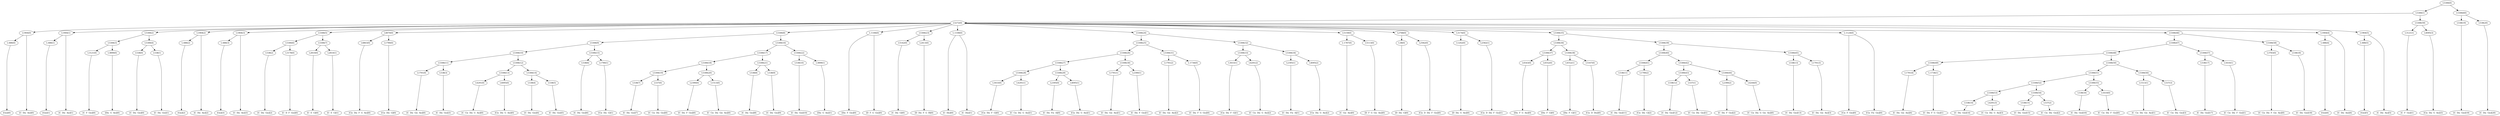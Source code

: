 digraph sample{
"L-686(0)"->"[Gis](0)"
"L1904(0)"->"[C  Dis  Ais](0)"
"L1904(0)"->"L-686(0)"
"L-686(1)"->"[Gis](1)"
"L1904(1)"->"[C  Dis  Ais](1)"
"L1904(1)"->"L-686(1)"
"L3121(0)"->"[C  F  Gis](0)"
"L3899(0)"->"[Dis  G  Ais](0)"
"L5306(3)"->"L3121(0)"
"L5306(3)"->"L3899(0)"
"L538(0)"->"[C  Dis  Gis](0)"
"L538(1)"->"[C  Dis  Gis](1)"
"L5306(4)"->"L538(0)"
"L5306(4)"->"L538(1)"
"L5306(2)"->"L5306(3)"
"L5306(2)"->"L5306(4)"
"L-686(2)"->"[Gis](2)"
"L1904(2)"->"[C  Dis  Ais](2)"
"L1904(2)"->"L-686(2)"
"L-686(3)"->"[Gis](3)"
"L1904(3)"->"[C  Dis  Ais](3)"
"L1904(3)"->"L-686(3)"
"L538(2)"->"[C  Dis  Gis](2)"
"L3178(0)"->"[C  D  F  Gis](0)"
"L5306(6)"->"L538(2)"
"L5306(6)"->"L3178(0)"
"L2810(0)"->"[C  E  G](0)"
"L2810(1)"->"[C  E  G](1)"
"L5306(7)"->"L2810(0)"
"L5306(7)"->"L2810(1)"
"L5306(5)"->"L5306(6)"
"L5306(5)"->"L5306(7)"
"L4863(0)"->"[Cis  Dis  F  G  Ais](0)"
"L1790(0)"->"[Cis  Dis  G](0)"
"L4870(0)"->"L4863(0)"
"L4870(0)"->"L1790(0)"
"L1791(0)"->"[C  Dis  Gis  Ais](0)"
"L538(3)"->"[C  Dis  Gis](3)"
"L5306(11)"->"L1791(0)"
"L5306(11)"->"L538(3)"
"L4291(0)"->"[C  Cis  Dis  G  Ais](0)"
"L4095(0)"->"[Cis  Dis  G  Ais](0)"
"L5306(13)"->"L4291(0)"
"L5306(13)"->"L4095(0)"
"L538(4)"->"[C  Dis  Gis](4)"
"L538(5)"->"[C  Dis  Gis](5)"
"L5306(14)"->"L538(4)"
"L5306(14)"->"L538(5)"
"L5306(12)"->"L5306(13)"
"L5306(12)"->"L5306(14)"
"L5306(10)"->"L5306(11)"
"L5306(10)"->"L5306(12)"
"L538(6)"->"[C  Dis  Gis](6)"
"L1790(1)"->"[Cis  Dis  G](1)"
"L5306(15)"->"L538(6)"
"L5306(15)"->"L1790(1)"
"L5306(9)"->"L5306(10)"
"L5306(9)"->"L5306(15)"
"L538(7)"->"[C  Dis  Gis](7)"
"L537(0)"->"[C  Cis  Dis  Gis](0)"
"L5306(19)"->"L538(7)"
"L5306(19)"->"L537(0)"
"L2390(0)"->"[C  Dis  F  Gis](0)"
"L1513(0)"->"[C  Cis  Dis  Gis  Ais](0)"
"L5306(20)"->"L2390(0)"
"L5306(20)"->"L1513(0)"
"L5306(18)"->"L5306(19)"
"L5306(18)"->"L5306(20)"
"L538(8)"->"[C  Dis  Gis](8)"
"L538(9)"->"[C  Dis  Gis](9)"
"L5306(21)"->"L538(8)"
"L5306(21)"->"L538(9)"
"L5306(17)"->"L5306(18)"
"L5306(17)"->"L5306(21)"
"L538(10)"->"[C  Dis  Gis](10)"
"L3899(1)"->"[Dis  G  Ais](1)"
"L5306(22)"->"L538(10)"
"L5306(22)"->"L3899(1)"
"L5306(16)"->"L5306(17)"
"L5306(16)"->"L5306(22)"
"L5306(8)"->"L5306(9)"
"L5306(8)"->"L5306(16)"
"L-1106(0)"->"[Dis  F  Gis](0)"
"L-1106(0)"->"[D  F  G  Gis](0)"
"L5142(0)"->"[C  Dis  G](0)"
"L2413(0)"->"[D  Dis  F  G  B](0)"
"L5306(23)"->"L5142(0)"
"L5306(23)"->"L2413(0)"
"L-1108(0)"->"[C  Dis](0)"
"L-1108(0)"->"[C  Dis](1)"
"L3033(0)"->"[Cis  Dis  F  G](0)"
"L4291(1)"->"[C  Cis  Dis  G  Ais](1)"
"L5306(28)"->"L3033(0)"
"L5306(28)"->"L4291(1)"
"L2395(0)"->"[C  Dis  Fis  A](0)"
"L4095(1)"->"[Cis  Dis  G  Ais](1)"
"L5306(29)"->"L2395(0)"
"L5306(29)"->"L4095(1)"
"L5306(27)"->"L5306(28)"
"L5306(27)"->"L5306(29)"
"L1791(1)"->"[C  Dis  Gis  Ais](1)"
"L2390(1)"->"[C  Dis  F  Gis](1)"
"L5306(30)"->"L1791(1)"
"L5306(30)"->"L2390(1)"
"L5306(26)"->"L5306(27)"
"L5306(26)"->"L5306(30)"
"L1791(2)"->"[C  Dis  Gis  Ais](2)"
"L-1736(0)"->"[C  Dis  F  G  Gis](0)"
"L5306(31)"->"L1791(2)"
"L5306(31)"->"L-1736(0)"
"L5306(25)"->"L5306(26)"
"L5306(25)"->"L5306(31)"
"L3033(1)"->"[Cis  Dis  F  G](1)"
"L4291(2)"->"[C  Cis  Dis  G  Ais](2)"
"L5306(33)"->"L3033(1)"
"L5306(33)"->"L4291(2)"
"L2395(1)"->"[C  Dis  Fis  A](1)"
"L4095(2)"->"[Cis  Dis  G  Ais](2)"
"L5306(34)"->"L2395(1)"
"L5306(34)"->"L4095(2)"
"L5306(32)"->"L5306(33)"
"L5306(32)"->"L5306(34)"
"L5306(24)"->"L5306(25)"
"L5306(24)"->"L5306(32)"
"L-1787(0)"->"[C  Gis  Ais](0)"
"L5113(0)"->"[D  F  G  Gis  Ais](0)"
"L5159(0)"->"L-1787(0)"
"L5159(0)"->"L5113(0)"
"L38(0)"->"[D  Dis  G](0)"
"L2582(0)"->"[Cis  D  Dis  F  Gis](0)"
"L2768(0)"->"L38(0)"
"L2768(0)"->"L2582(0)"
"L1202(0)"->"[D  Dis  G  Ais](0)"
"L2582(1)"->"[Cis  D  Dis  F  Gis](1)"
"L3174(0)"->"L1202(0)"
"L3174(0)"->"L2582(1)"
"L4543(0)"->"[Dis  F  G  Ais](0)"
"L4552(0)"->"[Dis  F  G](0)"
"L5306(37)"->"L4543(0)"
"L5306(37)"->"L4552(0)"
"L4552(1)"->"[Dis  F  G](1)"
"L5167(0)"->"[Cis  D  Dis](0)"
"L5306(38)"->"L4552(1)"
"L5306(38)"->"L5167(0)"
"L5306(36)"->"L5306(37)"
"L5306(36)"->"L5306(38)"
"L538(11)"->"[C  Dis  Gis](11)"
"L1790(2)"->"[Cis  Dis  G](2)"
"L5306(41)"->"L538(11)"
"L5306(41)"->"L1790(2)"
"L538(12)"->"[C  Dis  Gis](12)"
"L537(1)"->"[C  Cis  Dis  Gis](1)"
"L5306(43)"->"L538(12)"
"L5306(43)"->"L537(1)"
"L2390(2)"->"[C  Dis  F  Gis](2)"
"L4244(0)"->"[C  Cis  Dis  G  Gis  Ais](0)"
"L5306(44)"->"L2390(2)"
"L5306(44)"->"L4244(0)"
"L5306(42)"->"L5306(43)"
"L5306(42)"->"L5306(44)"
"L5306(40)"->"L5306(41)"
"L5306(40)"->"L5306(42)"
"L538(13)"->"[C  Dis  Gis](13)"
"L1791(3)"->"[C  Dis  Gis  Ais](3)"
"L5306(45)"->"L538(13)"
"L5306(45)"->"L1791(3)"
"L5306(39)"->"L5306(40)"
"L5306(39)"->"L5306(45)"
"L5306(35)"->"L5306(36)"
"L5306(35)"->"L5306(39)"
"L-1124(0)"->"[Cis  F  Gis](0)"
"L-1124(0)"->"[Cis  Fis  Gis](0)"
"L1791(4)"->"[C  Dis  Gis  Ais](4)"
"L-1736(1)"->"[C  Dis  F  G  Gis](1)"
"L5306(49)"->"L1791(4)"
"L5306(49)"->"L-1736(1)"
"L538(14)"->"[C  Dis  Gis](14)"
"L4291(3)"->"[C  Cis  Dis  G  Ais](3)"
"L5306(53)"->"L538(14)"
"L5306(53)"->"L4291(3)"
"L538(15)"->"[C  Dis  Gis](15)"
"L537(2)"->"[C  Cis  Dis  Gis](2)"
"L5306(54)"->"L538(15)"
"L5306(54)"->"L537(2)"
"L5306(52)"->"L5306(53)"
"L5306(52)"->"L5306(54)"
"L538(16)"->"[C  Dis  Gis](16)"
"L1610(0)"->"[C  Cis  Dis  F  Gis](0)"
"L5306(55)"->"L538(16)"
"L5306(55)"->"L1610(0)"
"L5306(51)"->"L5306(52)"
"L5306(51)"->"L5306(55)"
"L1513(1)"->"[C  Cis  Dis  Gis  Ais](1)"
"L537(3)"->"[C  Cis  Dis  Gis](3)"
"L5306(56)"->"L1513(1)"
"L5306(56)"->"L537(3)"
"L5306(50)"->"L5306(51)"
"L5306(50)"->"L5306(56)"
"L5306(48)"->"L5306(49)"
"L5306(48)"->"L5306(50)"
"L538(17)"->"[C  Dis  Gis](17)"
"L1610(1)"->"[C  Cis  Dis  F  Gis](1)"
"L5306(57)"->"L538(17)"
"L5306(57)"->"L1610(1)"
"L5306(47)"->"L5306(48)"
"L5306(47)"->"L5306(57)"
"L3783(0)"->"[C  Cis  Dis  F  Gis  Ais](0)"
"L538(18)"->"[C  Dis  Gis](18)"
"L5306(58)"->"L3783(0)"
"L5306(58)"->"L538(18)"
"L5306(46)"->"L5306(47)"
"L5306(46)"->"L5306(58)"
"L-686(4)"->"[Gis](4)"
"L1904(4)"->"[C  Dis  Ais](4)"
"L1904(4)"->"L-686(4)"
"L-686(5)"->"[Gis](5)"
"L1904(5)"->"[C  Dis  Ais](5)"
"L1904(5)"->"L-686(5)"
"L5272(0)"->"L1904(0)"
"L5272(0)"->"L1904(1)"
"L5272(0)"->"L5306(2)"
"L5272(0)"->"L1904(2)"
"L5272(0)"->"L1904(3)"
"L5272(0)"->"L5306(5)"
"L5272(0)"->"L4870(0)"
"L5272(0)"->"L5306(8)"
"L5272(0)"->"L-1106(0)"
"L5272(0)"->"L5306(23)"
"L5272(0)"->"L-1108(0)"
"L5272(0)"->"L5306(24)"
"L5272(0)"->"L5159(0)"
"L5272(0)"->"L2768(0)"
"L5272(0)"->"L3174(0)"
"L5272(0)"->"L5306(35)"
"L5272(0)"->"L-1124(0)"
"L5272(0)"->"L5306(46)"
"L5272(0)"->"L1904(4)"
"L5272(0)"->"L1904(5)"
"L3121(1)"->"[C  F  Gis](1)"
"L4095(3)"->"[Cis  Dis  G  Ais](3)"
"L5306(59)"->"L3121(1)"
"L5306(59)"->"L4095(3)"
"L5306(1)"->"L5272(0)"
"L5306(1)"->"L5306(59)"
"L538(19)"->"[C  Dis  Gis](19)"
"L538(20)"->"[C  Dis  Gis](20)"
"L5306(60)"->"L538(19)"
"L5306(60)"->"L538(20)"
"L5306(0)"->"L5306(1)"
"L5306(0)"->"L5306(60)"
{rank = min; "L5306(0)"}
{rank = same; "L5306(1)"; "L5306(60)";}
{rank = same; "L5272(0)"; "L5306(59)"; "L538(19)"; "L538(20)";}
{rank = same; "L1904(0)"; "L1904(1)"; "L5306(2)"; "L1904(2)"; "L1904(3)"; "L5306(5)"; "L4870(0)"; "L5306(8)"; "L-1106(0)"; "L5306(23)"; "L-1108(0)"; "L5306(24)"; "L5159(0)"; "L2768(0)"; "L3174(0)"; "L5306(35)"; "L-1124(0)"; "L5306(46)"; "L1904(4)"; "L1904(5)"; "L3121(1)"; "L4095(3)";}
{rank = same; "L-686(0)"; "L-686(1)"; "L5306(3)"; "L5306(4)"; "L-686(2)"; "L-686(3)"; "L5306(6)"; "L5306(7)"; "L4863(0)"; "L1790(0)"; "L5306(9)"; "L5306(16)"; "L5142(0)"; "L2413(0)"; "L5306(25)"; "L5306(32)"; "L-1787(0)"; "L5113(0)"; "L38(0)"; "L2582(0)"; "L1202(0)"; "L2582(1)"; "L5306(36)"; "L5306(39)"; "L5306(47)"; "L5306(58)"; "L-686(4)"; "L-686(5)";}
{rank = same; "L3121(0)"; "L3899(0)"; "L538(0)"; "L538(1)"; "L538(2)"; "L3178(0)"; "L2810(0)"; "L2810(1)"; "L5306(10)"; "L5306(15)"; "L5306(17)"; "L5306(22)"; "L5306(26)"; "L5306(31)"; "L5306(33)"; "L5306(34)"; "L5306(37)"; "L5306(38)"; "L5306(40)"; "L5306(45)"; "L5306(48)"; "L5306(57)"; "L3783(0)"; "L538(18)";}
{rank = same; "L5306(11)"; "L5306(12)"; "L538(6)"; "L1790(1)"; "L5306(18)"; "L5306(21)"; "L538(10)"; "L3899(1)"; "L5306(27)"; "L5306(30)"; "L1791(2)"; "L-1736(0)"; "L3033(1)"; "L4291(2)"; "L2395(1)"; "L4095(2)"; "L4543(0)"; "L4552(0)"; "L4552(1)"; "L5167(0)"; "L5306(41)"; "L5306(42)"; "L538(13)"; "L1791(3)"; "L5306(49)"; "L5306(50)"; "L538(17)"; "L1610(1)";}
{rank = same; "L1791(0)"; "L538(3)"; "L5306(13)"; "L5306(14)"; "L5306(19)"; "L5306(20)"; "L538(8)"; "L538(9)"; "L5306(28)"; "L5306(29)"; "L1791(1)"; "L2390(1)"; "L538(11)"; "L1790(2)"; "L5306(43)"; "L5306(44)"; "L1791(4)"; "L-1736(1)"; "L5306(51)"; "L5306(56)";}
{rank = same; "L4291(0)"; "L4095(0)"; "L538(4)"; "L538(5)"; "L538(7)"; "L537(0)"; "L2390(0)"; "L1513(0)"; "L3033(0)"; "L4291(1)"; "L2395(0)"; "L4095(1)"; "L538(12)"; "L537(1)"; "L2390(2)"; "L4244(0)"; "L5306(52)"; "L5306(55)"; "L1513(1)"; "L537(3)";}
{rank = same; "L5306(53)"; "L5306(54)"; "L538(16)"; "L1610(0)";}
{rank = same; "L538(14)"; "L4291(3)"; "L538(15)"; "L537(2)";}
{rank = max; "[C  Cis  Dis  F  Gis  Ais](0)"; "[C  Cis  Dis  F  Gis](0)"; "[C  Cis  Dis  F  Gis](1)"; "[C  Cis  Dis  G  Ais](0)"; "[C  Cis  Dis  G  Ais](1)"; "[C  Cis  Dis  G  Ais](2)"; "[C  Cis  Dis  G  Ais](3)"; "[C  Cis  Dis  G  Gis  Ais](0)"; "[C  Cis  Dis  Gis  Ais](0)"; "[C  Cis  Dis  Gis  Ais](1)"; "[C  Cis  Dis  Gis](0)"; "[C  Cis  Dis  Gis](1)"; "[C  Cis  Dis  Gis](2)"; "[C  Cis  Dis  Gis](3)"; "[C  D  F  Gis](0)"; "[C  Dis  Ais](0)"; "[C  Dis  Ais](1)"; "[C  Dis  Ais](2)"; "[C  Dis  Ais](3)"; "[C  Dis  Ais](4)"; "[C  Dis  Ais](5)"; "[C  Dis  F  G  Gis](0)"; "[C  Dis  F  G  Gis](1)"; "[C  Dis  F  Gis](0)"; "[C  Dis  F  Gis](1)"; "[C  Dis  F  Gis](2)"; "[C  Dis  Fis  A](0)"; "[C  Dis  Fis  A](1)"; "[C  Dis  G](0)"; "[C  Dis  Gis  Ais](0)"; "[C  Dis  Gis  Ais](1)"; "[C  Dis  Gis  Ais](2)"; "[C  Dis  Gis  Ais](3)"; "[C  Dis  Gis  Ais](4)"; "[C  Dis  Gis](0)"; "[C  Dis  Gis](1)"; "[C  Dis  Gis](10)"; "[C  Dis  Gis](11)"; "[C  Dis  Gis](12)"; "[C  Dis  Gis](13)"; "[C  Dis  Gis](14)"; "[C  Dis  Gis](15)"; "[C  Dis  Gis](16)"; "[C  Dis  Gis](17)"; "[C  Dis  Gis](18)"; "[C  Dis  Gis](19)"; "[C  Dis  Gis](2)"; "[C  Dis  Gis](20)"; "[C  Dis  Gis](3)"; "[C  Dis  Gis](4)"; "[C  Dis  Gis](5)"; "[C  Dis  Gis](6)"; "[C  Dis  Gis](7)"; "[C  Dis  Gis](8)"; "[C  Dis  Gis](9)"; "[C  Dis](0)"; "[C  Dis](1)"; "[C  E  G](0)"; "[C  E  G](1)"; "[C  F  Gis](0)"; "[C  F  Gis](1)"; "[C  Gis  Ais](0)"; "[Cis  D  Dis  F  Gis](0)"; "[Cis  D  Dis  F  Gis](1)"; "[Cis  D  Dis](0)"; "[Cis  Dis  F  G  Ais](0)"; "[Cis  Dis  F  G](0)"; "[Cis  Dis  F  G](1)"; "[Cis  Dis  G  Ais](0)"; "[Cis  Dis  G  Ais](1)"; "[Cis  Dis  G  Ais](2)"; "[Cis  Dis  G  Ais](3)"; "[Cis  Dis  G](0)"; "[Cis  Dis  G](1)"; "[Cis  Dis  G](2)"; "[Cis  F  Gis](0)"; "[Cis  Fis  Gis](0)"; "[D  Dis  F  G  B](0)"; "[D  Dis  G  Ais](0)"; "[D  Dis  G](0)"; "[D  F  G  Gis  Ais](0)"; "[D  F  G  Gis](0)"; "[Dis  F  G  Ais](0)"; "[Dis  F  G](0)"; "[Dis  F  G](1)"; "[Dis  F  Gis](0)"; "[Dis  G  Ais](0)"; "[Dis  G  Ais](1)"; "[Gis](0)"; "[Gis](1)"; "[Gis](2)"; "[Gis](3)"; "[Gis](4)"; "[Gis](5)";}
}